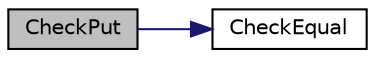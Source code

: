 digraph "CheckPut"
{
  edge [fontname="Helvetica",fontsize="10",labelfontname="Helvetica",labelfontsize="10"];
  node [fontname="Helvetica",fontsize="10",shape=record];
  rankdir="LR";
  Node1 [label="CheckPut",height=0.2,width=0.4,color="black", fillcolor="grey75", style="filled" fontcolor="black"];
  Node1 -> Node2 [color="midnightblue",fontsize="10",style="solid",fontname="Helvetica"];
  Node2 [label="CheckEqual",height=0.2,width=0.4,color="black", fillcolor="white", style="filled",URL="$c__test_8c.html#adaf7d5a4701c924ec7af85cc6313c316"];
}
